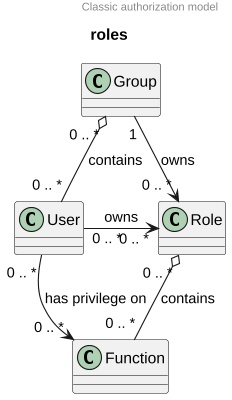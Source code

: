 @startuml
title roles
header Classic authorization model
skinparam defaultFontName Liberation Sans
scale 500 * 400
Role "0 .. *" o-- "0 .. *" Function: "contains"
Group "0 .. *" o-- "0 .. *" User: "contains"
User "0 .. *" -> "0 .. *" Role: "owns"
User "0 .. *" -> "0 .. *" Function: "has privilege on"
Group "1" -> "0 .. *" Role: "owns"
@enduml 
